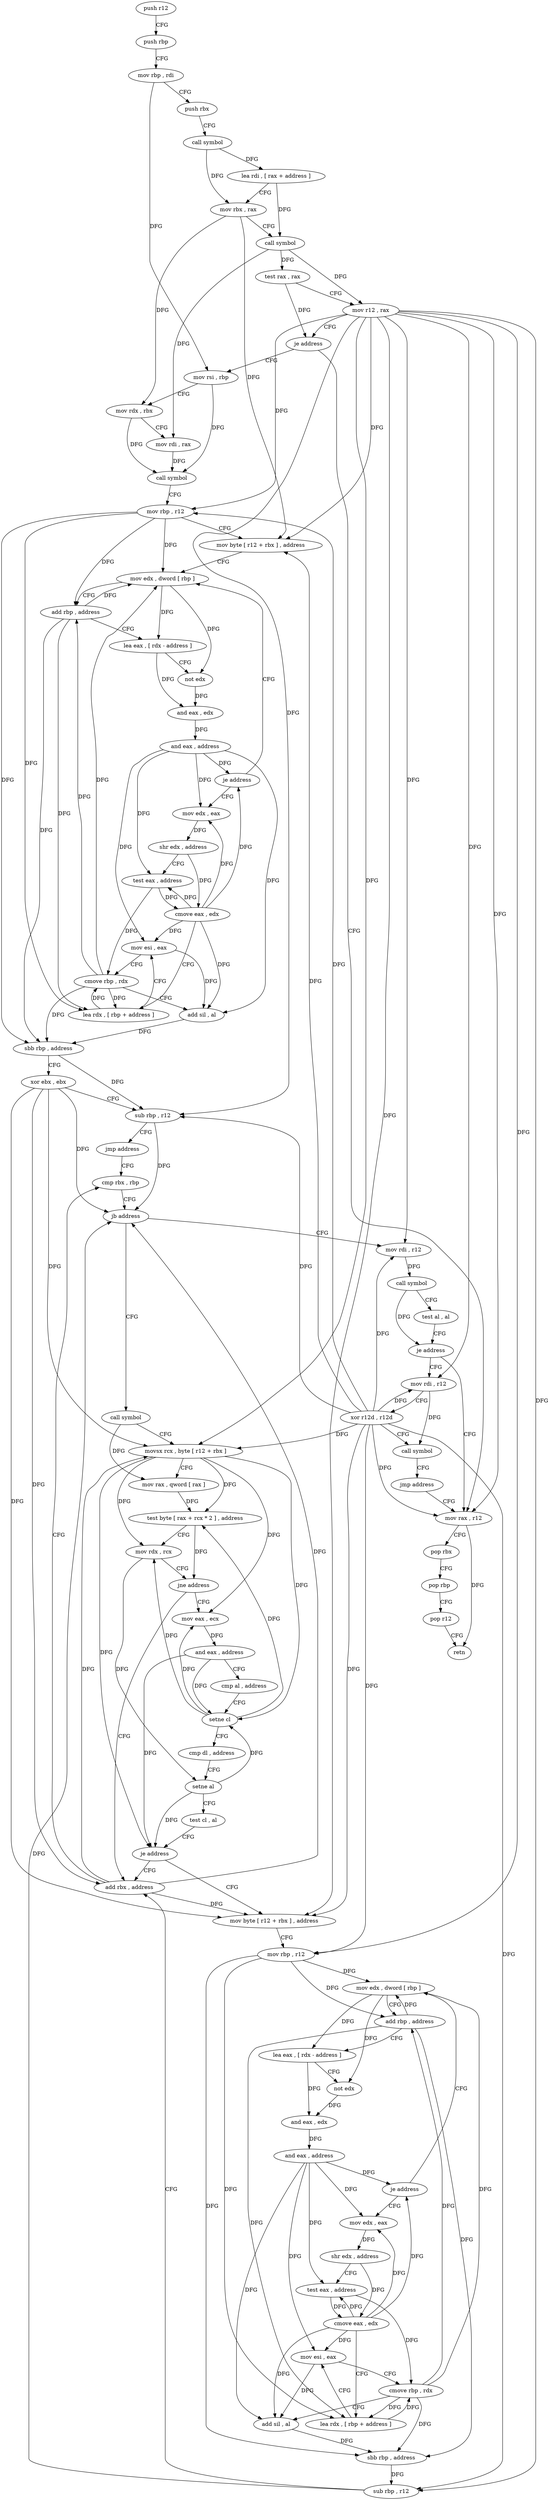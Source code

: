 digraph "func" {
"82976" [label = "push r12" ]
"82978" [label = "push rbp" ]
"82979" [label = "mov rbp , rdi" ]
"82982" [label = "push rbx" ]
"82983" [label = "call symbol" ]
"82988" [label = "lea rdi , [ rax + address ]" ]
"82992" [label = "mov rbx , rax" ]
"82995" [label = "call symbol" ]
"83000" [label = "test rax , rax" ]
"83003" [label = "mov r12 , rax" ]
"83006" [label = "je address" ]
"83232" [label = "mov rax , r12" ]
"83012" [label = "mov rsi , rbp" ]
"83235" [label = "pop rbx" ]
"83236" [label = "pop rbp" ]
"83237" [label = "pop r12" ]
"83239" [label = "retn" ]
"83015" [label = "mov rdx , rbx" ]
"83018" [label = "mov rdi , rax" ]
"83021" [label = "call symbol" ]
"83026" [label = "mov rbp , r12" ]
"83029" [label = "mov byte [ r12 + rbx ] , address" ]
"83034" [label = "mov edx , dword [ rbp ]" ]
"83037" [label = "add rbp , address" ]
"83041" [label = "lea eax , [ rdx - address ]" ]
"83047" [label = "not edx" ]
"83049" [label = "and eax , edx" ]
"83051" [label = "and eax , address" ]
"83056" [label = "je address" ]
"83058" [label = "mov edx , eax" ]
"83060" [label = "shr edx , address" ]
"83063" [label = "test eax , address" ]
"83068" [label = "cmove eax , edx" ]
"83071" [label = "lea rdx , [ rbp + address ]" ]
"83075" [label = "mov esi , eax" ]
"83077" [label = "cmove rbp , rdx" ]
"83081" [label = "add sil , al" ]
"83084" [label = "sbb rbp , address" ]
"83088" [label = "xor ebx , ebx" ]
"83090" [label = "sub rbp , r12" ]
"83093" [label = "jmp address" ]
"83215" [label = "cmp rbx , rbp" ]
"83218" [label = "jb address" ]
"83104" [label = "call symbol" ]
"83220" [label = "mov rdi , r12" ]
"83109" [label = "movsx rcx , byte [ r12 + rbx ]" ]
"83114" [label = "mov rax , qword [ rax ]" ]
"83117" [label = "test byte [ rax + rcx * 2 ] , address" ]
"83121" [label = "mov rdx , rcx" ]
"83124" [label = "jne address" ]
"83211" [label = "add rbx , address" ]
"83126" [label = "mov eax , ecx" ]
"83223" [label = "call symbol" ]
"83228" [label = "test al , al" ]
"83230" [label = "je address" ]
"83240" [label = "mov rdi , r12" ]
"83128" [label = "and eax , address" ]
"83131" [label = "cmp al , address" ]
"83133" [label = "setne cl" ]
"83136" [label = "cmp dl , address" ]
"83139" [label = "setne al" ]
"83142" [label = "test cl , al" ]
"83144" [label = "je address" ]
"83146" [label = "mov byte [ r12 + rbx ] , address" ]
"83243" [label = "xor r12d , r12d" ]
"83246" [label = "call symbol" ]
"83251" [label = "jmp address" ]
"83151" [label = "mov rbp , r12" ]
"83154" [label = "mov edx , dword [ rbp ]" ]
"83157" [label = "add rbp , address" ]
"83161" [label = "lea eax , [ rdx - address ]" ]
"83167" [label = "not edx" ]
"83169" [label = "and eax , edx" ]
"83171" [label = "and eax , address" ]
"83176" [label = "je address" ]
"83178" [label = "mov edx , eax" ]
"83180" [label = "shr edx , address" ]
"83183" [label = "test eax , address" ]
"83188" [label = "cmove eax , edx" ]
"83191" [label = "lea rdx , [ rbp + address ]" ]
"83195" [label = "mov esi , eax" ]
"83197" [label = "cmove rbp , rdx" ]
"83201" [label = "add sil , al" ]
"83204" [label = "sbb rbp , address" ]
"83208" [label = "sub rbp , r12" ]
"82976" -> "82978" [ label = "CFG" ]
"82978" -> "82979" [ label = "CFG" ]
"82979" -> "82982" [ label = "CFG" ]
"82979" -> "83012" [ label = "DFG" ]
"82982" -> "82983" [ label = "CFG" ]
"82983" -> "82988" [ label = "DFG" ]
"82983" -> "82992" [ label = "DFG" ]
"82988" -> "82992" [ label = "CFG" ]
"82988" -> "82995" [ label = "DFG" ]
"82992" -> "82995" [ label = "CFG" ]
"82992" -> "83015" [ label = "DFG" ]
"82992" -> "83029" [ label = "DFG" ]
"82995" -> "83000" [ label = "DFG" ]
"82995" -> "83003" [ label = "DFG" ]
"82995" -> "83018" [ label = "DFG" ]
"83000" -> "83003" [ label = "CFG" ]
"83000" -> "83006" [ label = "DFG" ]
"83003" -> "83006" [ label = "CFG" ]
"83003" -> "83232" [ label = "DFG" ]
"83003" -> "83026" [ label = "DFG" ]
"83003" -> "83029" [ label = "DFG" ]
"83003" -> "83090" [ label = "DFG" ]
"83003" -> "83109" [ label = "DFG" ]
"83003" -> "83220" [ label = "DFG" ]
"83003" -> "83240" [ label = "DFG" ]
"83003" -> "83146" [ label = "DFG" ]
"83003" -> "83151" [ label = "DFG" ]
"83003" -> "83208" [ label = "DFG" ]
"83006" -> "83232" [ label = "CFG" ]
"83006" -> "83012" [ label = "CFG" ]
"83232" -> "83235" [ label = "CFG" ]
"83232" -> "83239" [ label = "DFG" ]
"83012" -> "83015" [ label = "CFG" ]
"83012" -> "83021" [ label = "DFG" ]
"83235" -> "83236" [ label = "CFG" ]
"83236" -> "83237" [ label = "CFG" ]
"83237" -> "83239" [ label = "CFG" ]
"83015" -> "83018" [ label = "CFG" ]
"83015" -> "83021" [ label = "DFG" ]
"83018" -> "83021" [ label = "DFG" ]
"83021" -> "83026" [ label = "CFG" ]
"83026" -> "83029" [ label = "CFG" ]
"83026" -> "83034" [ label = "DFG" ]
"83026" -> "83037" [ label = "DFG" ]
"83026" -> "83071" [ label = "DFG" ]
"83026" -> "83084" [ label = "DFG" ]
"83029" -> "83034" [ label = "CFG" ]
"83034" -> "83037" [ label = "CFG" ]
"83034" -> "83041" [ label = "DFG" ]
"83034" -> "83047" [ label = "DFG" ]
"83037" -> "83041" [ label = "CFG" ]
"83037" -> "83034" [ label = "DFG" ]
"83037" -> "83071" [ label = "DFG" ]
"83037" -> "83084" [ label = "DFG" ]
"83041" -> "83047" [ label = "CFG" ]
"83041" -> "83049" [ label = "DFG" ]
"83047" -> "83049" [ label = "DFG" ]
"83049" -> "83051" [ label = "DFG" ]
"83051" -> "83056" [ label = "DFG" ]
"83051" -> "83058" [ label = "DFG" ]
"83051" -> "83063" [ label = "DFG" ]
"83051" -> "83075" [ label = "DFG" ]
"83051" -> "83081" [ label = "DFG" ]
"83056" -> "83034" [ label = "CFG" ]
"83056" -> "83058" [ label = "CFG" ]
"83058" -> "83060" [ label = "DFG" ]
"83060" -> "83063" [ label = "CFG" ]
"83060" -> "83068" [ label = "DFG" ]
"83063" -> "83068" [ label = "DFG" ]
"83063" -> "83077" [ label = "DFG" ]
"83068" -> "83071" [ label = "CFG" ]
"83068" -> "83056" [ label = "DFG" ]
"83068" -> "83058" [ label = "DFG" ]
"83068" -> "83063" [ label = "DFG" ]
"83068" -> "83075" [ label = "DFG" ]
"83068" -> "83081" [ label = "DFG" ]
"83071" -> "83075" [ label = "CFG" ]
"83071" -> "83077" [ label = "DFG" ]
"83075" -> "83077" [ label = "CFG" ]
"83075" -> "83081" [ label = "DFG" ]
"83077" -> "83081" [ label = "CFG" ]
"83077" -> "83034" [ label = "DFG" ]
"83077" -> "83037" [ label = "DFG" ]
"83077" -> "83071" [ label = "DFG" ]
"83077" -> "83084" [ label = "DFG" ]
"83081" -> "83084" [ label = "DFG" ]
"83084" -> "83088" [ label = "CFG" ]
"83084" -> "83090" [ label = "DFG" ]
"83088" -> "83090" [ label = "CFG" ]
"83088" -> "83218" [ label = "DFG" ]
"83088" -> "83109" [ label = "DFG" ]
"83088" -> "83211" [ label = "DFG" ]
"83088" -> "83146" [ label = "DFG" ]
"83090" -> "83093" [ label = "CFG" ]
"83090" -> "83218" [ label = "DFG" ]
"83093" -> "83215" [ label = "CFG" ]
"83215" -> "83218" [ label = "CFG" ]
"83218" -> "83104" [ label = "CFG" ]
"83218" -> "83220" [ label = "CFG" ]
"83104" -> "83109" [ label = "CFG" ]
"83104" -> "83114" [ label = "DFG" ]
"83220" -> "83223" [ label = "DFG" ]
"83109" -> "83114" [ label = "CFG" ]
"83109" -> "83117" [ label = "DFG" ]
"83109" -> "83121" [ label = "DFG" ]
"83109" -> "83126" [ label = "DFG" ]
"83109" -> "83133" [ label = "DFG" ]
"83109" -> "83144" [ label = "DFG" ]
"83114" -> "83117" [ label = "DFG" ]
"83117" -> "83121" [ label = "CFG" ]
"83117" -> "83124" [ label = "DFG" ]
"83121" -> "83124" [ label = "CFG" ]
"83121" -> "83139" [ label = "DFG" ]
"83124" -> "83211" [ label = "CFG" ]
"83124" -> "83126" [ label = "CFG" ]
"83211" -> "83215" [ label = "CFG" ]
"83211" -> "83109" [ label = "DFG" ]
"83211" -> "83218" [ label = "DFG" ]
"83211" -> "83146" [ label = "DFG" ]
"83126" -> "83128" [ label = "DFG" ]
"83223" -> "83228" [ label = "CFG" ]
"83223" -> "83230" [ label = "DFG" ]
"83228" -> "83230" [ label = "CFG" ]
"83230" -> "83240" [ label = "CFG" ]
"83230" -> "83232" [ label = "CFG" ]
"83240" -> "83243" [ label = "CFG" ]
"83240" -> "83246" [ label = "DFG" ]
"83128" -> "83131" [ label = "CFG" ]
"83128" -> "83133" [ label = "DFG" ]
"83128" -> "83144" [ label = "DFG" ]
"83131" -> "83133" [ label = "CFG" ]
"83133" -> "83136" [ label = "CFG" ]
"83133" -> "83117" [ label = "DFG" ]
"83133" -> "83121" [ label = "DFG" ]
"83133" -> "83126" [ label = "DFG" ]
"83136" -> "83139" [ label = "CFG" ]
"83139" -> "83142" [ label = "CFG" ]
"83139" -> "83133" [ label = "DFG" ]
"83139" -> "83144" [ label = "DFG" ]
"83142" -> "83144" [ label = "CFG" ]
"83144" -> "83211" [ label = "CFG" ]
"83144" -> "83146" [ label = "CFG" ]
"83146" -> "83151" [ label = "CFG" ]
"83243" -> "83246" [ label = "CFG" ]
"83243" -> "83232" [ label = "DFG" ]
"83243" -> "83026" [ label = "DFG" ]
"83243" -> "83090" [ label = "DFG" ]
"83243" -> "83220" [ label = "DFG" ]
"83243" -> "83240" [ label = "DFG" ]
"83243" -> "83029" [ label = "DFG" ]
"83243" -> "83109" [ label = "DFG" ]
"83243" -> "83146" [ label = "DFG" ]
"83243" -> "83151" [ label = "DFG" ]
"83243" -> "83208" [ label = "DFG" ]
"83246" -> "83251" [ label = "CFG" ]
"83251" -> "83232" [ label = "CFG" ]
"83151" -> "83154" [ label = "DFG" ]
"83151" -> "83157" [ label = "DFG" ]
"83151" -> "83191" [ label = "DFG" ]
"83151" -> "83204" [ label = "DFG" ]
"83154" -> "83157" [ label = "CFG" ]
"83154" -> "83161" [ label = "DFG" ]
"83154" -> "83167" [ label = "DFG" ]
"83157" -> "83161" [ label = "CFG" ]
"83157" -> "83154" [ label = "DFG" ]
"83157" -> "83191" [ label = "DFG" ]
"83157" -> "83204" [ label = "DFG" ]
"83161" -> "83167" [ label = "CFG" ]
"83161" -> "83169" [ label = "DFG" ]
"83167" -> "83169" [ label = "DFG" ]
"83169" -> "83171" [ label = "DFG" ]
"83171" -> "83176" [ label = "DFG" ]
"83171" -> "83178" [ label = "DFG" ]
"83171" -> "83183" [ label = "DFG" ]
"83171" -> "83195" [ label = "DFG" ]
"83171" -> "83201" [ label = "DFG" ]
"83176" -> "83154" [ label = "CFG" ]
"83176" -> "83178" [ label = "CFG" ]
"83178" -> "83180" [ label = "DFG" ]
"83180" -> "83183" [ label = "CFG" ]
"83180" -> "83188" [ label = "DFG" ]
"83183" -> "83188" [ label = "DFG" ]
"83183" -> "83197" [ label = "DFG" ]
"83188" -> "83191" [ label = "CFG" ]
"83188" -> "83176" [ label = "DFG" ]
"83188" -> "83178" [ label = "DFG" ]
"83188" -> "83183" [ label = "DFG" ]
"83188" -> "83195" [ label = "DFG" ]
"83188" -> "83201" [ label = "DFG" ]
"83191" -> "83195" [ label = "CFG" ]
"83191" -> "83197" [ label = "DFG" ]
"83195" -> "83197" [ label = "CFG" ]
"83195" -> "83201" [ label = "DFG" ]
"83197" -> "83201" [ label = "CFG" ]
"83197" -> "83154" [ label = "DFG" ]
"83197" -> "83157" [ label = "DFG" ]
"83197" -> "83191" [ label = "DFG" ]
"83197" -> "83204" [ label = "DFG" ]
"83201" -> "83204" [ label = "DFG" ]
"83204" -> "83208" [ label = "DFG" ]
"83208" -> "83211" [ label = "CFG" ]
"83208" -> "83218" [ label = "DFG" ]
}
